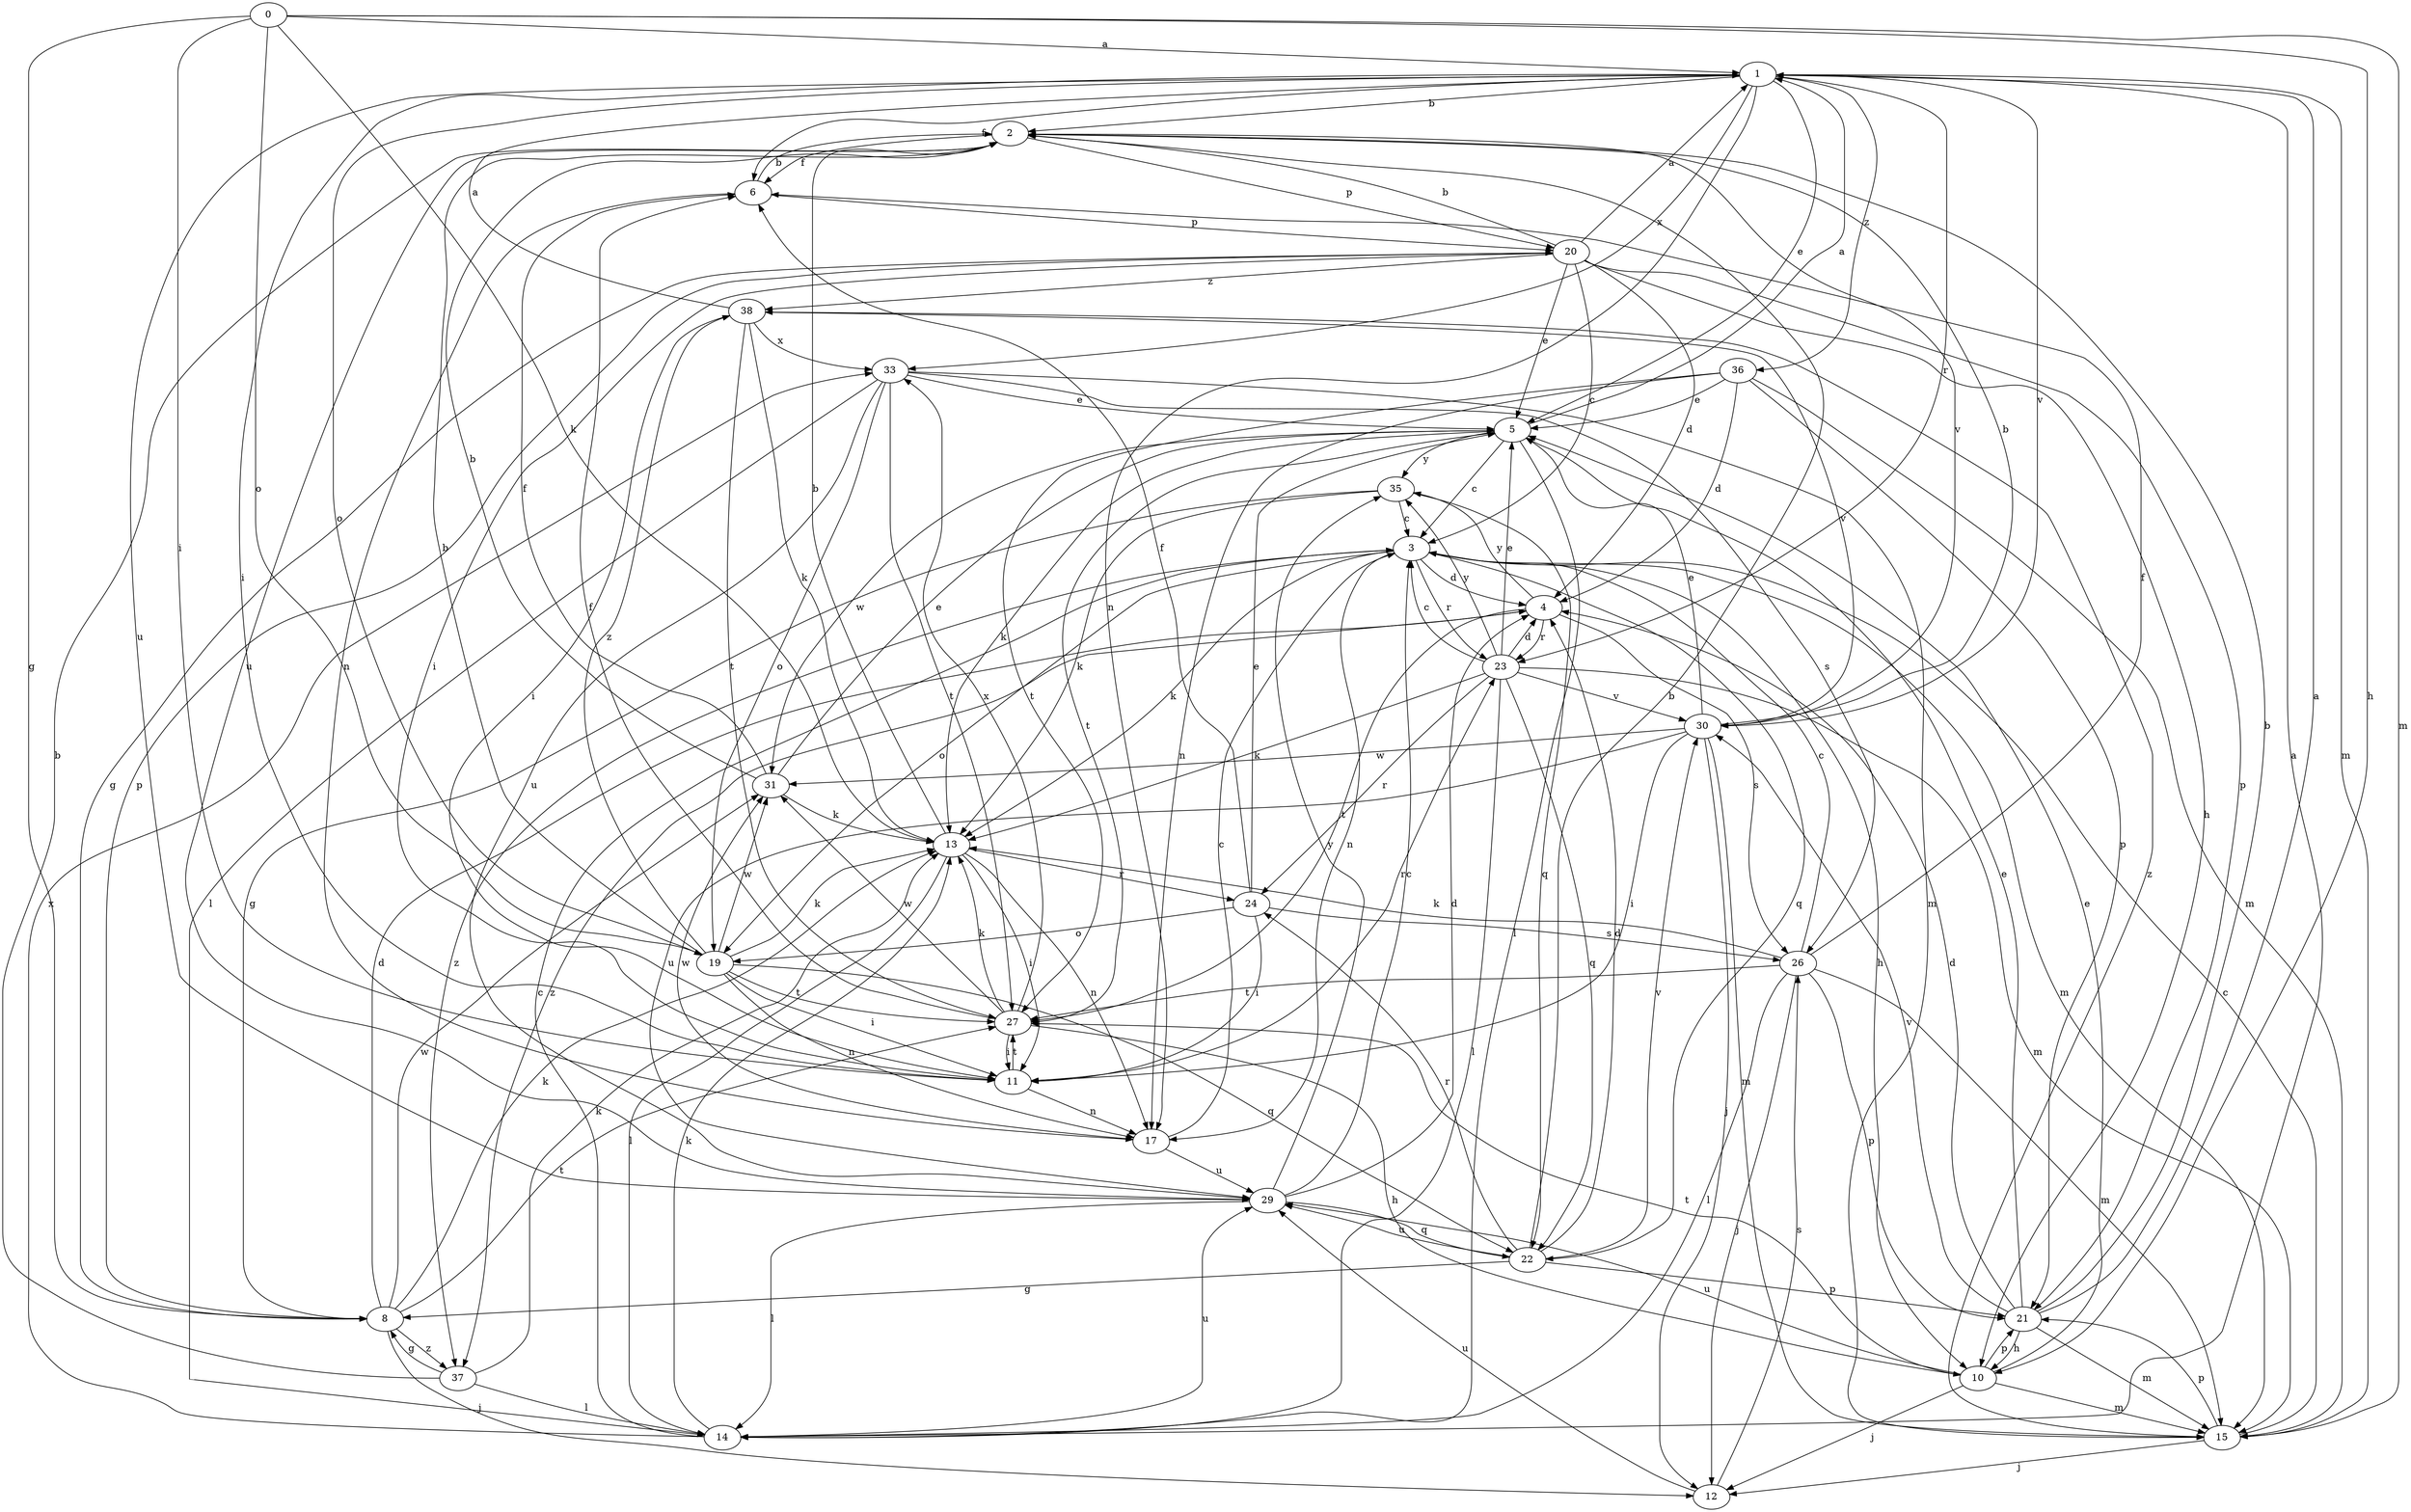 strict digraph  {
0;
1;
2;
3;
4;
5;
6;
8;
10;
11;
12;
13;
14;
15;
17;
19;
20;
21;
22;
23;
24;
26;
27;
29;
30;
31;
33;
35;
36;
37;
38;
0 -> 1  [label=a];
0 -> 8  [label=g];
0 -> 10  [label=h];
0 -> 11  [label=i];
0 -> 13  [label=k];
0 -> 15  [label=m];
0 -> 19  [label=o];
1 -> 2  [label=b];
1 -> 5  [label=e];
1 -> 6  [label=f];
1 -> 11  [label=i];
1 -> 15  [label=m];
1 -> 17  [label=n];
1 -> 19  [label=o];
1 -> 23  [label=r];
1 -> 29  [label=u];
1 -> 30  [label=v];
1 -> 33  [label=x];
1 -> 36  [label=z];
2 -> 6  [label=f];
2 -> 20  [label=p];
2 -> 29  [label=u];
2 -> 30  [label=v];
3 -> 4  [label=d];
3 -> 10  [label=h];
3 -> 13  [label=k];
3 -> 15  [label=m];
3 -> 17  [label=n];
3 -> 19  [label=o];
3 -> 22  [label=q];
3 -> 23  [label=r];
3 -> 37  [label=z];
4 -> 23  [label=r];
4 -> 26  [label=s];
4 -> 27  [label=t];
4 -> 35  [label=y];
4 -> 37  [label=z];
5 -> 1  [label=a];
5 -> 3  [label=c];
5 -> 13  [label=k];
5 -> 14  [label=l];
5 -> 27  [label=t];
5 -> 31  [label=w];
5 -> 35  [label=y];
6 -> 2  [label=b];
6 -> 17  [label=n];
6 -> 20  [label=p];
8 -> 4  [label=d];
8 -> 12  [label=j];
8 -> 13  [label=k];
8 -> 20  [label=p];
8 -> 27  [label=t];
8 -> 31  [label=w];
8 -> 37  [label=z];
10 -> 5  [label=e];
10 -> 12  [label=j];
10 -> 15  [label=m];
10 -> 21  [label=p];
10 -> 27  [label=t];
10 -> 29  [label=u];
11 -> 17  [label=n];
11 -> 23  [label=r];
11 -> 27  [label=t];
12 -> 26  [label=s];
12 -> 29  [label=u];
13 -> 2  [label=b];
13 -> 11  [label=i];
13 -> 14  [label=l];
13 -> 17  [label=n];
13 -> 24  [label=r];
14 -> 1  [label=a];
14 -> 3  [label=c];
14 -> 13  [label=k];
14 -> 29  [label=u];
14 -> 33  [label=x];
15 -> 3  [label=c];
15 -> 12  [label=j];
15 -> 21  [label=p];
15 -> 38  [label=z];
17 -> 3  [label=c];
17 -> 29  [label=u];
17 -> 31  [label=w];
19 -> 2  [label=b];
19 -> 11  [label=i];
19 -> 13  [label=k];
19 -> 17  [label=n];
19 -> 22  [label=q];
19 -> 27  [label=t];
19 -> 31  [label=w];
19 -> 38  [label=z];
20 -> 1  [label=a];
20 -> 2  [label=b];
20 -> 3  [label=c];
20 -> 4  [label=d];
20 -> 5  [label=e];
20 -> 8  [label=g];
20 -> 10  [label=h];
20 -> 11  [label=i];
20 -> 21  [label=p];
20 -> 38  [label=z];
21 -> 1  [label=a];
21 -> 2  [label=b];
21 -> 4  [label=d];
21 -> 5  [label=e];
21 -> 10  [label=h];
21 -> 15  [label=m];
21 -> 30  [label=v];
22 -> 2  [label=b];
22 -> 4  [label=d];
22 -> 8  [label=g];
22 -> 21  [label=p];
22 -> 24  [label=r];
22 -> 29  [label=u];
22 -> 30  [label=v];
23 -> 3  [label=c];
23 -> 4  [label=d];
23 -> 5  [label=e];
23 -> 13  [label=k];
23 -> 14  [label=l];
23 -> 15  [label=m];
23 -> 22  [label=q];
23 -> 24  [label=r];
23 -> 30  [label=v];
23 -> 35  [label=y];
24 -> 5  [label=e];
24 -> 6  [label=f];
24 -> 11  [label=i];
24 -> 19  [label=o];
24 -> 26  [label=s];
26 -> 3  [label=c];
26 -> 6  [label=f];
26 -> 12  [label=j];
26 -> 13  [label=k];
26 -> 14  [label=l];
26 -> 15  [label=m];
26 -> 21  [label=p];
26 -> 27  [label=t];
27 -> 6  [label=f];
27 -> 10  [label=h];
27 -> 11  [label=i];
27 -> 13  [label=k];
27 -> 31  [label=w];
27 -> 33  [label=x];
29 -> 3  [label=c];
29 -> 4  [label=d];
29 -> 14  [label=l];
29 -> 22  [label=q];
29 -> 35  [label=y];
30 -> 2  [label=b];
30 -> 5  [label=e];
30 -> 11  [label=i];
30 -> 12  [label=j];
30 -> 15  [label=m];
30 -> 29  [label=u];
30 -> 31  [label=w];
31 -> 2  [label=b];
31 -> 5  [label=e];
31 -> 6  [label=f];
31 -> 13  [label=k];
33 -> 5  [label=e];
33 -> 14  [label=l];
33 -> 15  [label=m];
33 -> 19  [label=o];
33 -> 26  [label=s];
33 -> 27  [label=t];
33 -> 29  [label=u];
35 -> 3  [label=c];
35 -> 8  [label=g];
35 -> 13  [label=k];
35 -> 22  [label=q];
36 -> 4  [label=d];
36 -> 5  [label=e];
36 -> 15  [label=m];
36 -> 17  [label=n];
36 -> 21  [label=p];
36 -> 27  [label=t];
37 -> 2  [label=b];
37 -> 8  [label=g];
37 -> 13  [label=k];
37 -> 14  [label=l];
38 -> 1  [label=a];
38 -> 11  [label=i];
38 -> 13  [label=k];
38 -> 27  [label=t];
38 -> 30  [label=v];
38 -> 33  [label=x];
}
